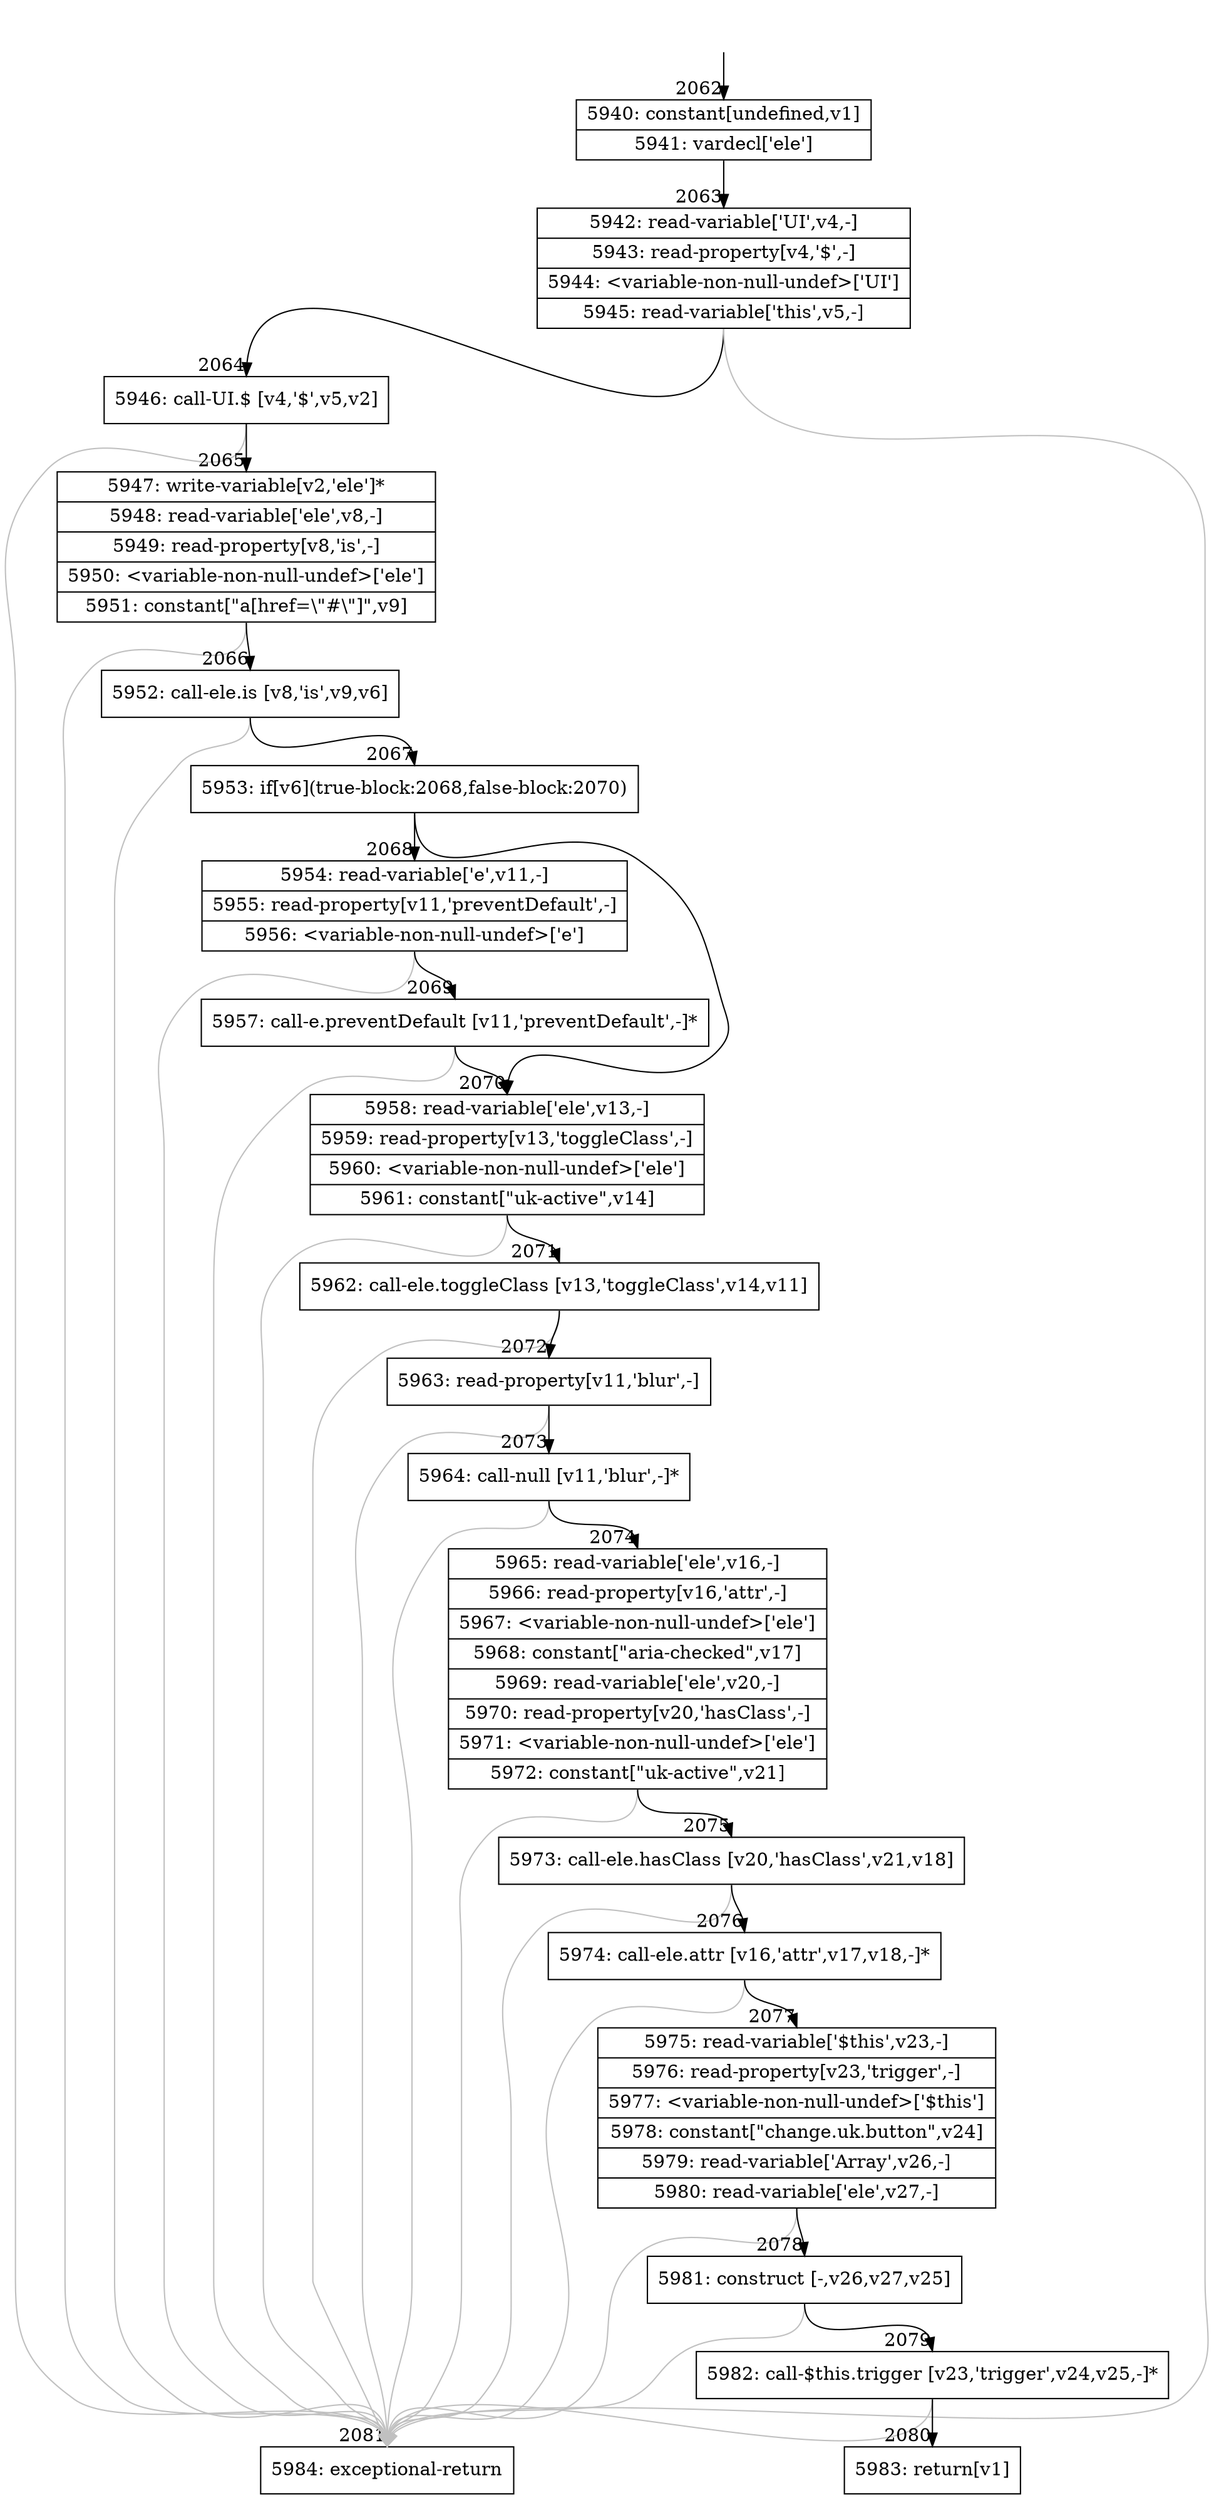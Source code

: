 digraph {
rankdir="TD"
BB_entry167[shape=none,label=""];
BB_entry167 -> BB2062 [tailport=s, headport=n, headlabel="    2062"]
BB2062 [shape=record label="{5940: constant[undefined,v1]|5941: vardecl['ele']}" ] 
BB2062 -> BB2063 [tailport=s, headport=n, headlabel="      2063"]
BB2063 [shape=record label="{5942: read-variable['UI',v4,-]|5943: read-property[v4,'$',-]|5944: \<variable-non-null-undef\>['UI']|5945: read-variable['this',v5,-]}" ] 
BB2063 -> BB2064 [tailport=s, headport=n, headlabel="      2064"]
BB2063 -> BB2081 [tailport=s, headport=n, color=gray, headlabel="      2081"]
BB2064 [shape=record label="{5946: call-UI.$ [v4,'$',v5,v2]}" ] 
BB2064 -> BB2065 [tailport=s, headport=n, headlabel="      2065"]
BB2064 -> BB2081 [tailport=s, headport=n, color=gray]
BB2065 [shape=record label="{5947: write-variable[v2,'ele']*|5948: read-variable['ele',v8,-]|5949: read-property[v8,'is',-]|5950: \<variable-non-null-undef\>['ele']|5951: constant[\"a[href=\\\"#\\\"]\",v9]}" ] 
BB2065 -> BB2066 [tailport=s, headport=n, headlabel="      2066"]
BB2065 -> BB2081 [tailport=s, headport=n, color=gray]
BB2066 [shape=record label="{5952: call-ele.is [v8,'is',v9,v6]}" ] 
BB2066 -> BB2067 [tailport=s, headport=n, headlabel="      2067"]
BB2066 -> BB2081 [tailport=s, headport=n, color=gray]
BB2067 [shape=record label="{5953: if[v6](true-block:2068,false-block:2070)}" ] 
BB2067 -> BB2068 [tailport=s, headport=n, headlabel="      2068"]
BB2067 -> BB2070 [tailport=s, headport=n, headlabel="      2070"]
BB2068 [shape=record label="{5954: read-variable['e',v11,-]|5955: read-property[v11,'preventDefault',-]|5956: \<variable-non-null-undef\>['e']}" ] 
BB2068 -> BB2069 [tailport=s, headport=n, headlabel="      2069"]
BB2068 -> BB2081 [tailport=s, headport=n, color=gray]
BB2069 [shape=record label="{5957: call-e.preventDefault [v11,'preventDefault',-]*}" ] 
BB2069 -> BB2070 [tailport=s, headport=n]
BB2069 -> BB2081 [tailport=s, headport=n, color=gray]
BB2070 [shape=record label="{5958: read-variable['ele',v13,-]|5959: read-property[v13,'toggleClass',-]|5960: \<variable-non-null-undef\>['ele']|5961: constant[\"uk-active\",v14]}" ] 
BB2070 -> BB2071 [tailport=s, headport=n, headlabel="      2071"]
BB2070 -> BB2081 [tailport=s, headport=n, color=gray]
BB2071 [shape=record label="{5962: call-ele.toggleClass [v13,'toggleClass',v14,v11]}" ] 
BB2071 -> BB2072 [tailport=s, headport=n, headlabel="      2072"]
BB2071 -> BB2081 [tailport=s, headport=n, color=gray]
BB2072 [shape=record label="{5963: read-property[v11,'blur',-]}" ] 
BB2072 -> BB2073 [tailport=s, headport=n, headlabel="      2073"]
BB2072 -> BB2081 [tailport=s, headport=n, color=gray]
BB2073 [shape=record label="{5964: call-null [v11,'blur',-]*}" ] 
BB2073 -> BB2074 [tailport=s, headport=n, headlabel="      2074"]
BB2073 -> BB2081 [tailport=s, headport=n, color=gray]
BB2074 [shape=record label="{5965: read-variable['ele',v16,-]|5966: read-property[v16,'attr',-]|5967: \<variable-non-null-undef\>['ele']|5968: constant[\"aria-checked\",v17]|5969: read-variable['ele',v20,-]|5970: read-property[v20,'hasClass',-]|5971: \<variable-non-null-undef\>['ele']|5972: constant[\"uk-active\",v21]}" ] 
BB2074 -> BB2075 [tailport=s, headport=n, headlabel="      2075"]
BB2074 -> BB2081 [tailport=s, headport=n, color=gray]
BB2075 [shape=record label="{5973: call-ele.hasClass [v20,'hasClass',v21,v18]}" ] 
BB2075 -> BB2076 [tailport=s, headport=n, headlabel="      2076"]
BB2075 -> BB2081 [tailport=s, headport=n, color=gray]
BB2076 [shape=record label="{5974: call-ele.attr [v16,'attr',v17,v18,-]*}" ] 
BB2076 -> BB2077 [tailport=s, headport=n, headlabel="      2077"]
BB2076 -> BB2081 [tailport=s, headport=n, color=gray]
BB2077 [shape=record label="{5975: read-variable['$this',v23,-]|5976: read-property[v23,'trigger',-]|5977: \<variable-non-null-undef\>['$this']|5978: constant[\"change.uk.button\",v24]|5979: read-variable['Array',v26,-]|5980: read-variable['ele',v27,-]}" ] 
BB2077 -> BB2078 [tailport=s, headport=n, headlabel="      2078"]
BB2077 -> BB2081 [tailport=s, headport=n, color=gray]
BB2078 [shape=record label="{5981: construct [-,v26,v27,v25]}" ] 
BB2078 -> BB2079 [tailport=s, headport=n, headlabel="      2079"]
BB2078 -> BB2081 [tailport=s, headport=n, color=gray]
BB2079 [shape=record label="{5982: call-$this.trigger [v23,'trigger',v24,v25,-]*}" ] 
BB2079 -> BB2080 [tailport=s, headport=n, headlabel="      2080"]
BB2079 -> BB2081 [tailport=s, headport=n, color=gray]
BB2080 [shape=record label="{5983: return[v1]}" ] 
BB2081 [shape=record label="{5984: exceptional-return}" ] 
//#$~ 1601
}
